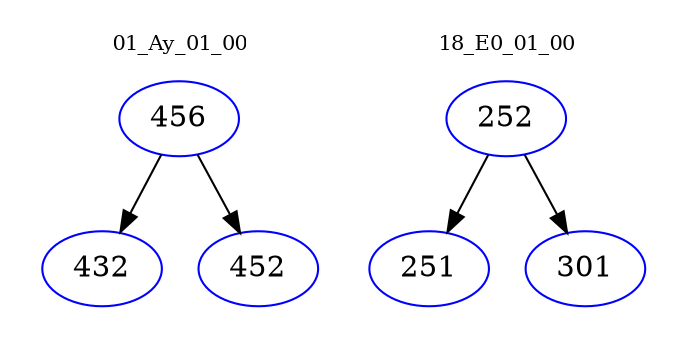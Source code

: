 digraph{
subgraph cluster_0 {
color = white
label = "01_Ay_01_00";
fontsize=10;
T0_456 [label="456", color="blue"]
T0_456 -> T0_432 [color="black"]
T0_432 [label="432", color="blue"]
T0_456 -> T0_452 [color="black"]
T0_452 [label="452", color="blue"]
}
subgraph cluster_1 {
color = white
label = "18_E0_01_00";
fontsize=10;
T1_252 [label="252", color="blue"]
T1_252 -> T1_251 [color="black"]
T1_251 [label="251", color="blue"]
T1_252 -> T1_301 [color="black"]
T1_301 [label="301", color="blue"]
}
}
